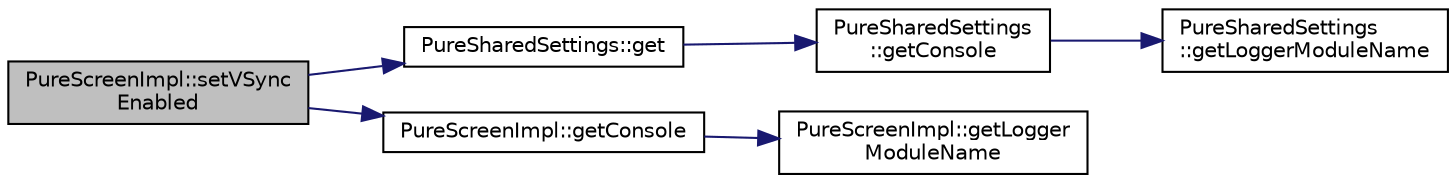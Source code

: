 digraph "PureScreenImpl::setVSyncEnabled"
{
 // LATEX_PDF_SIZE
  edge [fontname="Helvetica",fontsize="10",labelfontname="Helvetica",labelfontsize="10"];
  node [fontname="Helvetica",fontsize="10",shape=record];
  rankdir="LR";
  Node1 [label="PureScreenImpl::setVSync\lEnabled",height=0.2,width=0.4,color="black", fillcolor="grey75", style="filled", fontcolor="black",tooltip="Sets the state of VSync."];
  Node1 -> Node2 [color="midnightblue",fontsize="10",style="solid",fontname="Helvetica"];
  Node2 [label="PureSharedSettings::get",height=0.2,width=0.4,color="black", fillcolor="white", style="filled",URL="$class_pure_shared_settings.html#a74854b471a19dcddf5fad7663e63fb04",tooltip="Gets the specified shared setting."];
  Node2 -> Node3 [color="midnightblue",fontsize="10",style="solid",fontname="Helvetica"];
  Node3 [label="PureSharedSettings\l::getConsole",height=0.2,width=0.4,color="black", fillcolor="white", style="filled",URL="$class_pure_shared_settings.html#ab956bb8d55ea1b5d1cdb03d86db5bd0b",tooltip="Returns access to console preset with logger module name as this class."];
  Node3 -> Node4 [color="midnightblue",fontsize="10",style="solid",fontname="Helvetica"];
  Node4 [label="PureSharedSettings\l::getLoggerModuleName",height=0.2,width=0.4,color="black", fillcolor="white", style="filled",URL="$class_pure_shared_settings.html#ae97a4ddb9604a9a4ebbcc868c2095449",tooltip="Returns the logger module name of this class."];
  Node1 -> Node5 [color="midnightblue",fontsize="10",style="solid",fontname="Helvetica"];
  Node5 [label="PureScreenImpl::getConsole",height=0.2,width=0.4,color="black", fillcolor="white", style="filled",URL="$class_pure_screen_impl.html#af61e5e4ab6ab4eb7cb8f0e246b7d6485",tooltip="Returns access to console preset with logger module name as this class."];
  Node5 -> Node6 [color="midnightblue",fontsize="10",style="solid",fontname="Helvetica"];
  Node6 [label="PureScreenImpl::getLogger\lModuleName",height=0.2,width=0.4,color="black", fillcolor="white", style="filled",URL="$class_pure_screen_impl.html#aca75838dda7e3c717a8ea2d6b9934b5d",tooltip="Returns the logger module name of this class."];
}
